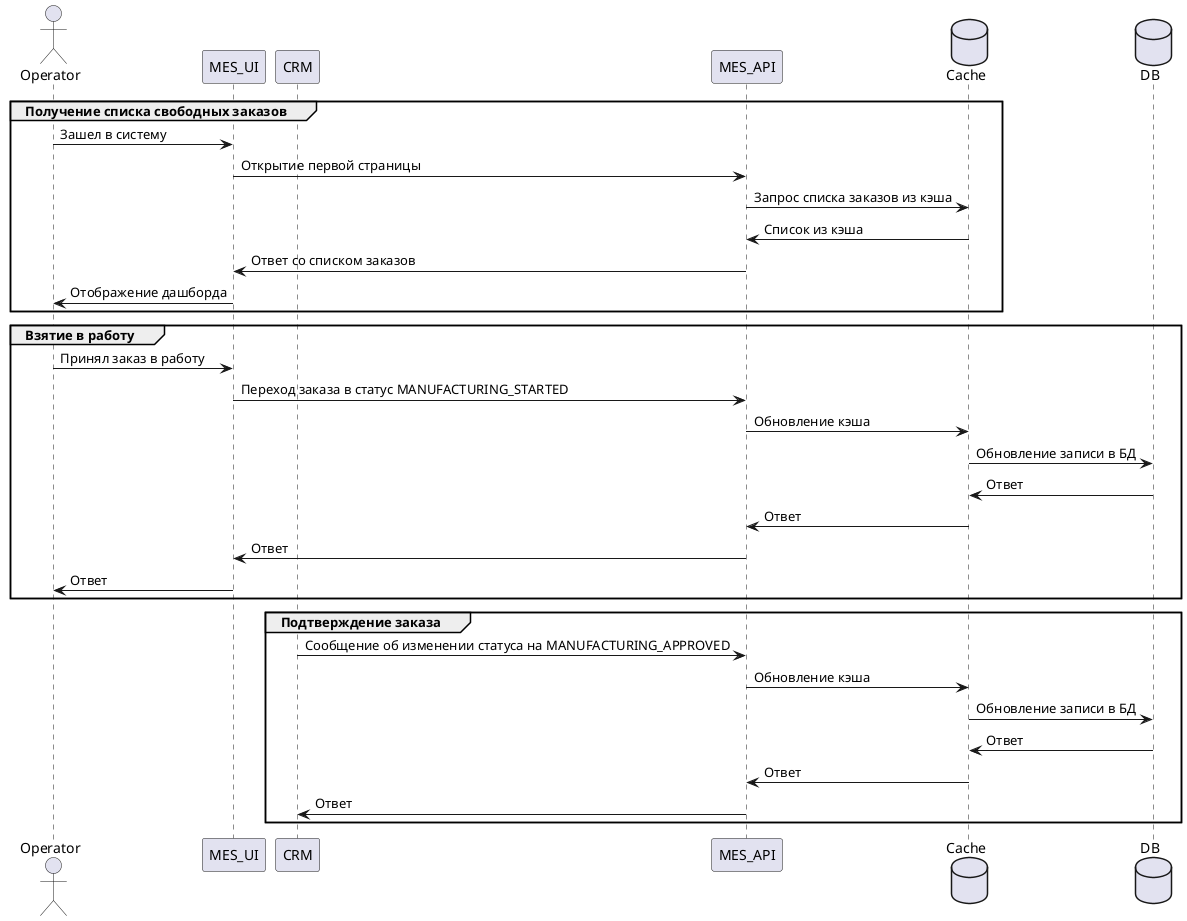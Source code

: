 ﻿@startuml
actor Operator
participant MES_UI
participant CRM
participant MES_API
database Cache
database DB

group Получение списка свободных заказов
  Operator -> MES_UI  : Зашел в систему
  MES_UI -> MES_API   : Открытие первой страницы
  MES_API -> Cache    : Запрос списка заказов из кэша
  MES_API <- Cache    : Список из кэша
  MES_UI <- MES_API   : Ответ со списком заказов
  Operator <- MES_UI  : Отображение дашборда
end

group Взятие в работу
  Operator -> MES_UI  : Принял заказ в работу
  MES_UI -> MES_API   : Переход заказа в статус MANUFACTURING_STARTED
  MES_API -> Cache    : Обновление кэша
  Cache -> DB         : Обновление записи в БД
  Cache <- DB         : Ответ
  MES_API <- Cache    : Ответ
  MES_UI <- MES_API   : Ответ
  Operator <- MES_UI  : Ответ
end

group Подтверждение заказа
  CRM -> MES_API: Сообщение об изменении статуса на MANUFACTURING_APPROVED
  MES_API -> Cache: Обновление кэша
  Cache -> DB         : Обновление записи в БД
  Cache <- DB         : Ответ
  MES_API <- Cache    : Ответ
  CRM <- MES_API  : Ответ
end
@enduml